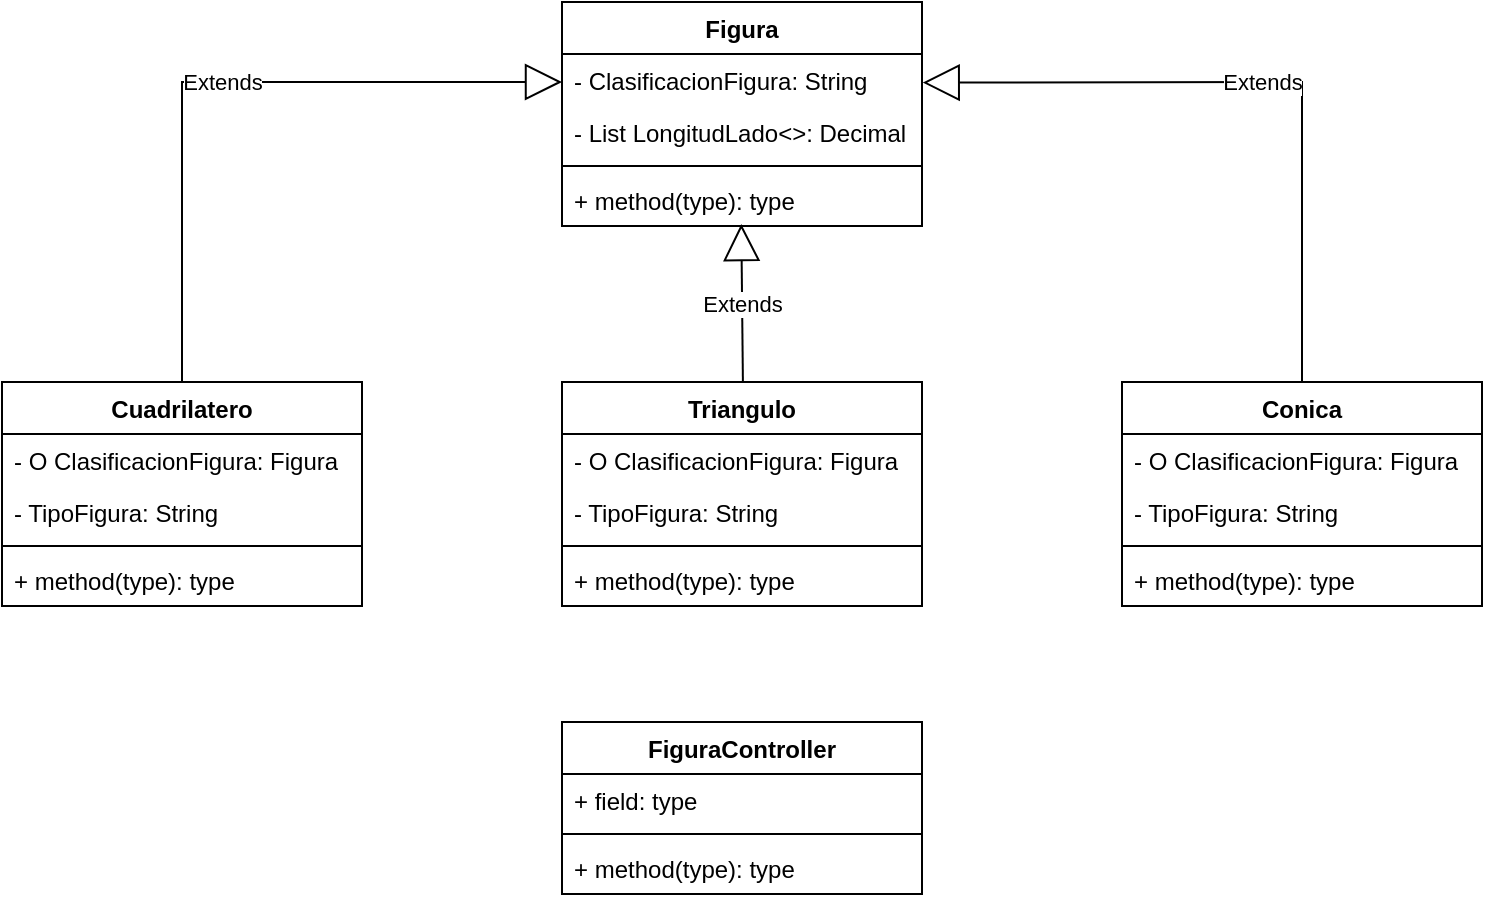 <mxfile version="24.2.2" type="github">
  <diagram name="Page-1" id="c4acf3e9-155e-7222-9cf6-157b1a14988f">
    <mxGraphModel dx="875" dy="470" grid="1" gridSize="10" guides="1" tooltips="1" connect="1" arrows="1" fold="1" page="1" pageScale="1" pageWidth="850" pageHeight="1100" background="none" math="0" shadow="0">
      <root>
        <mxCell id="0" />
        <mxCell id="1" parent="0" />
        <mxCell id="8RnnDRSXlexf_g840mKL-39" value="Extends" style="endArrow=block;endSize=16;endFill=0;html=1;rounded=0;exitX=0.5;exitY=0;exitDx=0;exitDy=0;" parent="1" edge="1">
          <mxGeometry width="160" relative="1" as="geometry">
            <mxPoint x="120" y="200" as="sourcePoint" />
            <mxPoint x="310" y="50" as="targetPoint" />
            <Array as="points">
              <mxPoint x="120" y="50" />
            </Array>
          </mxGeometry>
        </mxCell>
        <mxCell id="8RnnDRSXlexf_g840mKL-40" value="Extends" style="endArrow=block;endSize=16;endFill=0;html=1;rounded=0;exitX=0.489;exitY=0.009;exitDx=0;exitDy=0;entryX=0.498;entryY=1.115;entryDx=0;entryDy=0;entryPerimeter=0;exitPerimeter=0;" parent="1" edge="1">
          <mxGeometry width="160" relative="1" as="geometry">
            <mxPoint x="400.465" y="200.702" as="sourcePoint" />
            <mxPoint x="399.64" y="120.99" as="targetPoint" />
          </mxGeometry>
        </mxCell>
        <mxCell id="8RnnDRSXlexf_g840mKL-41" value="Extends" style="endArrow=block;endSize=16;endFill=0;html=1;rounded=0;exitX=0.5;exitY=0;exitDx=0;exitDy=0;entryX=1.002;entryY=0.132;entryDx=0;entryDy=0;entryPerimeter=0;" parent="1" edge="1">
          <mxGeometry width="160" relative="1" as="geometry">
            <mxPoint x="680" y="200" as="sourcePoint" />
            <mxPoint x="490.36" y="50.296" as="targetPoint" />
            <Array as="points">
              <mxPoint x="680" y="50" />
            </Array>
          </mxGeometry>
        </mxCell>
        <mxCell id="G7SAI6JvlUD784fdZAU6-1" value="Cuadrilatero" style="swimlane;fontStyle=1;align=center;verticalAlign=top;childLayout=stackLayout;horizontal=1;startSize=26;horizontalStack=0;resizeParent=1;resizeParentMax=0;resizeLast=0;collapsible=1;marginBottom=0;whiteSpace=wrap;html=1;" vertex="1" parent="1">
          <mxGeometry x="30" y="200" width="180" height="112" as="geometry" />
        </mxCell>
        <mxCell id="G7SAI6JvlUD784fdZAU6-2" value="- O ClasificacionFigura: Figura" style="text;strokeColor=none;fillColor=none;align=left;verticalAlign=top;spacingLeft=4;spacingRight=4;overflow=hidden;rotatable=0;points=[[0,0.5],[1,0.5]];portConstraint=eastwest;whiteSpace=wrap;html=1;" vertex="1" parent="G7SAI6JvlUD784fdZAU6-1">
          <mxGeometry y="26" width="180" height="26" as="geometry" />
        </mxCell>
        <mxCell id="G7SAI6JvlUD784fdZAU6-5" value="- TipoFigura: String" style="text;strokeColor=none;fillColor=none;align=left;verticalAlign=top;spacingLeft=4;spacingRight=4;overflow=hidden;rotatable=0;points=[[0,0.5],[1,0.5]];portConstraint=eastwest;whiteSpace=wrap;html=1;" vertex="1" parent="G7SAI6JvlUD784fdZAU6-1">
          <mxGeometry y="52" width="180" height="26" as="geometry" />
        </mxCell>
        <mxCell id="G7SAI6JvlUD784fdZAU6-3" value="" style="line;strokeWidth=1;fillColor=none;align=left;verticalAlign=middle;spacingTop=-1;spacingLeft=3;spacingRight=3;rotatable=0;labelPosition=right;points=[];portConstraint=eastwest;strokeColor=inherit;" vertex="1" parent="G7SAI6JvlUD784fdZAU6-1">
          <mxGeometry y="78" width="180" height="8" as="geometry" />
        </mxCell>
        <mxCell id="G7SAI6JvlUD784fdZAU6-4" value="+ method(type): type" style="text;strokeColor=none;fillColor=none;align=left;verticalAlign=top;spacingLeft=4;spacingRight=4;overflow=hidden;rotatable=0;points=[[0,0.5],[1,0.5]];portConstraint=eastwest;whiteSpace=wrap;html=1;" vertex="1" parent="G7SAI6JvlUD784fdZAU6-1">
          <mxGeometry y="86" width="180" height="26" as="geometry" />
        </mxCell>
        <mxCell id="G7SAI6JvlUD784fdZAU6-6" value="Triangulo" style="swimlane;fontStyle=1;align=center;verticalAlign=top;childLayout=stackLayout;horizontal=1;startSize=26;horizontalStack=0;resizeParent=1;resizeParentMax=0;resizeLast=0;collapsible=1;marginBottom=0;whiteSpace=wrap;html=1;" vertex="1" parent="1">
          <mxGeometry x="310" y="200" width="180" height="112" as="geometry" />
        </mxCell>
        <mxCell id="G7SAI6JvlUD784fdZAU6-7" value="- O ClasificacionFigura: Figura" style="text;strokeColor=none;fillColor=none;align=left;verticalAlign=top;spacingLeft=4;spacingRight=4;overflow=hidden;rotatable=0;points=[[0,0.5],[1,0.5]];portConstraint=eastwest;whiteSpace=wrap;html=1;" vertex="1" parent="G7SAI6JvlUD784fdZAU6-6">
          <mxGeometry y="26" width="180" height="26" as="geometry" />
        </mxCell>
        <mxCell id="G7SAI6JvlUD784fdZAU6-8" value="- TipoFigura: String" style="text;strokeColor=none;fillColor=none;align=left;verticalAlign=top;spacingLeft=4;spacingRight=4;overflow=hidden;rotatable=0;points=[[0,0.5],[1,0.5]];portConstraint=eastwest;whiteSpace=wrap;html=1;" vertex="1" parent="G7SAI6JvlUD784fdZAU6-6">
          <mxGeometry y="52" width="180" height="26" as="geometry" />
        </mxCell>
        <mxCell id="G7SAI6JvlUD784fdZAU6-9" value="" style="line;strokeWidth=1;fillColor=none;align=left;verticalAlign=middle;spacingTop=-1;spacingLeft=3;spacingRight=3;rotatable=0;labelPosition=right;points=[];portConstraint=eastwest;strokeColor=inherit;" vertex="1" parent="G7SAI6JvlUD784fdZAU6-6">
          <mxGeometry y="78" width="180" height="8" as="geometry" />
        </mxCell>
        <mxCell id="G7SAI6JvlUD784fdZAU6-10" value="+ method(type): type" style="text;strokeColor=none;fillColor=none;align=left;verticalAlign=top;spacingLeft=4;spacingRight=4;overflow=hidden;rotatable=0;points=[[0,0.5],[1,0.5]];portConstraint=eastwest;whiteSpace=wrap;html=1;" vertex="1" parent="G7SAI6JvlUD784fdZAU6-6">
          <mxGeometry y="86" width="180" height="26" as="geometry" />
        </mxCell>
        <mxCell id="G7SAI6JvlUD784fdZAU6-11" value="Conica" style="swimlane;fontStyle=1;align=center;verticalAlign=top;childLayout=stackLayout;horizontal=1;startSize=26;horizontalStack=0;resizeParent=1;resizeParentMax=0;resizeLast=0;collapsible=1;marginBottom=0;whiteSpace=wrap;html=1;" vertex="1" parent="1">
          <mxGeometry x="590" y="200" width="180" height="112" as="geometry" />
        </mxCell>
        <mxCell id="G7SAI6JvlUD784fdZAU6-12" value="- O ClasificacionFigura: Figura" style="text;strokeColor=none;fillColor=none;align=left;verticalAlign=top;spacingLeft=4;spacingRight=4;overflow=hidden;rotatable=0;points=[[0,0.5],[1,0.5]];portConstraint=eastwest;whiteSpace=wrap;html=1;" vertex="1" parent="G7SAI6JvlUD784fdZAU6-11">
          <mxGeometry y="26" width="180" height="26" as="geometry" />
        </mxCell>
        <mxCell id="G7SAI6JvlUD784fdZAU6-13" value="- TipoFigura: String" style="text;strokeColor=none;fillColor=none;align=left;verticalAlign=top;spacingLeft=4;spacingRight=4;overflow=hidden;rotatable=0;points=[[0,0.5],[1,0.5]];portConstraint=eastwest;whiteSpace=wrap;html=1;" vertex="1" parent="G7SAI6JvlUD784fdZAU6-11">
          <mxGeometry y="52" width="180" height="26" as="geometry" />
        </mxCell>
        <mxCell id="G7SAI6JvlUD784fdZAU6-14" value="" style="line;strokeWidth=1;fillColor=none;align=left;verticalAlign=middle;spacingTop=-1;spacingLeft=3;spacingRight=3;rotatable=0;labelPosition=right;points=[];portConstraint=eastwest;strokeColor=inherit;" vertex="1" parent="G7SAI6JvlUD784fdZAU6-11">
          <mxGeometry y="78" width="180" height="8" as="geometry" />
        </mxCell>
        <mxCell id="G7SAI6JvlUD784fdZAU6-15" value="+ method(type): type" style="text;strokeColor=none;fillColor=none;align=left;verticalAlign=top;spacingLeft=4;spacingRight=4;overflow=hidden;rotatable=0;points=[[0,0.5],[1,0.5]];portConstraint=eastwest;whiteSpace=wrap;html=1;" vertex="1" parent="G7SAI6JvlUD784fdZAU6-11">
          <mxGeometry y="86" width="180" height="26" as="geometry" />
        </mxCell>
        <mxCell id="G7SAI6JvlUD784fdZAU6-20" value="Figura" style="swimlane;fontStyle=1;align=center;verticalAlign=top;childLayout=stackLayout;horizontal=1;startSize=26;horizontalStack=0;resizeParent=1;resizeParentMax=0;resizeLast=0;collapsible=1;marginBottom=0;whiteSpace=wrap;html=1;" vertex="1" parent="1">
          <mxGeometry x="310" y="10" width="180" height="112" as="geometry" />
        </mxCell>
        <mxCell id="G7SAI6JvlUD784fdZAU6-21" value="- ClasificacionFigura: String" style="text;strokeColor=none;fillColor=none;align=left;verticalAlign=top;spacingLeft=4;spacingRight=4;overflow=hidden;rotatable=0;points=[[0,0.5],[1,0.5]];portConstraint=eastwest;whiteSpace=wrap;html=1;" vertex="1" parent="G7SAI6JvlUD784fdZAU6-20">
          <mxGeometry y="26" width="180" height="26" as="geometry" />
        </mxCell>
        <mxCell id="G7SAI6JvlUD784fdZAU6-22" value="- List LongitudLado&amp;lt;&amp;gt;: Decimal" style="text;strokeColor=none;fillColor=none;align=left;verticalAlign=top;spacingLeft=4;spacingRight=4;overflow=hidden;rotatable=0;points=[[0,0.5],[1,0.5]];portConstraint=eastwest;whiteSpace=wrap;html=1;" vertex="1" parent="G7SAI6JvlUD784fdZAU6-20">
          <mxGeometry y="52" width="180" height="26" as="geometry" />
        </mxCell>
        <mxCell id="G7SAI6JvlUD784fdZAU6-23" value="" style="line;strokeWidth=1;fillColor=none;align=left;verticalAlign=middle;spacingTop=-1;spacingLeft=3;spacingRight=3;rotatable=0;labelPosition=right;points=[];portConstraint=eastwest;strokeColor=inherit;" vertex="1" parent="G7SAI6JvlUD784fdZAU6-20">
          <mxGeometry y="78" width="180" height="8" as="geometry" />
        </mxCell>
        <mxCell id="G7SAI6JvlUD784fdZAU6-24" value="+ method(type): type" style="text;strokeColor=none;fillColor=none;align=left;verticalAlign=top;spacingLeft=4;spacingRight=4;overflow=hidden;rotatable=0;points=[[0,0.5],[1,0.5]];portConstraint=eastwest;whiteSpace=wrap;html=1;" vertex="1" parent="G7SAI6JvlUD784fdZAU6-20">
          <mxGeometry y="86" width="180" height="26" as="geometry" />
        </mxCell>
        <mxCell id="G7SAI6JvlUD784fdZAU6-25" value="FiguraController" style="swimlane;fontStyle=1;align=center;verticalAlign=top;childLayout=stackLayout;horizontal=1;startSize=26;horizontalStack=0;resizeParent=1;resizeParentMax=0;resizeLast=0;collapsible=1;marginBottom=0;whiteSpace=wrap;html=1;" vertex="1" parent="1">
          <mxGeometry x="310" y="370" width="180" height="86" as="geometry" />
        </mxCell>
        <mxCell id="G7SAI6JvlUD784fdZAU6-26" value="+ field: type" style="text;strokeColor=none;fillColor=none;align=left;verticalAlign=top;spacingLeft=4;spacingRight=4;overflow=hidden;rotatable=0;points=[[0,0.5],[1,0.5]];portConstraint=eastwest;whiteSpace=wrap;html=1;" vertex="1" parent="G7SAI6JvlUD784fdZAU6-25">
          <mxGeometry y="26" width="180" height="26" as="geometry" />
        </mxCell>
        <mxCell id="G7SAI6JvlUD784fdZAU6-27" value="" style="line;strokeWidth=1;fillColor=none;align=left;verticalAlign=middle;spacingTop=-1;spacingLeft=3;spacingRight=3;rotatable=0;labelPosition=right;points=[];portConstraint=eastwest;strokeColor=inherit;" vertex="1" parent="G7SAI6JvlUD784fdZAU6-25">
          <mxGeometry y="52" width="180" height="8" as="geometry" />
        </mxCell>
        <mxCell id="G7SAI6JvlUD784fdZAU6-28" value="+ method(type): type" style="text;strokeColor=none;fillColor=none;align=left;verticalAlign=top;spacingLeft=4;spacingRight=4;overflow=hidden;rotatable=0;points=[[0,0.5],[1,0.5]];portConstraint=eastwest;whiteSpace=wrap;html=1;" vertex="1" parent="G7SAI6JvlUD784fdZAU6-25">
          <mxGeometry y="60" width="180" height="26" as="geometry" />
        </mxCell>
      </root>
    </mxGraphModel>
  </diagram>
</mxfile>
